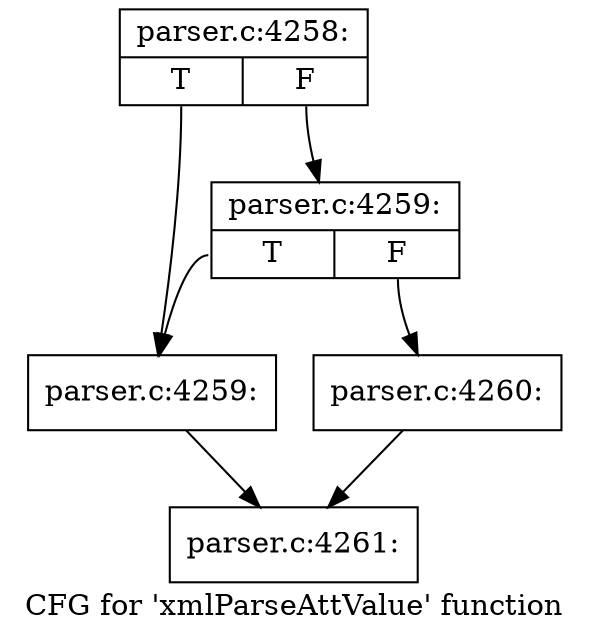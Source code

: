 digraph "CFG for 'xmlParseAttValue' function" {
	label="CFG for 'xmlParseAttValue' function";

	Node0x5686a80 [shape=record,label="{parser.c:4258:|{<s0>T|<s1>F}}"];
	Node0x5686a80:s0 -> Node0x5686b10;
	Node0x5686a80:s1 -> Node0x5686bb0;
	Node0x5686bb0 [shape=record,label="{parser.c:4259:|{<s0>T|<s1>F}}"];
	Node0x5686bb0:s0 -> Node0x5686b10;
	Node0x5686bb0:s1 -> Node0x5686b60;
	Node0x5686b10 [shape=record,label="{parser.c:4259:}"];
	Node0x5686b10 -> Node0x58aff40;
	Node0x5686b60 [shape=record,label="{parser.c:4260:}"];
	Node0x5686b60 -> Node0x58aff40;
	Node0x58aff40 [shape=record,label="{parser.c:4261:}"];
}

